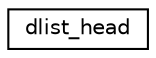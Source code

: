 digraph "Graphical Class Hierarchy"
{
  edge [fontname="Helvetica",fontsize="10",labelfontname="Helvetica",labelfontsize="10"];
  node [fontname="Helvetica",fontsize="10",shape=record];
  rankdir="LR";
  Node1 [label="dlist_head",height=0.2,width=0.4,color="black", fillcolor="white", style="filled",URL="$structdlist__head.html"];
}
